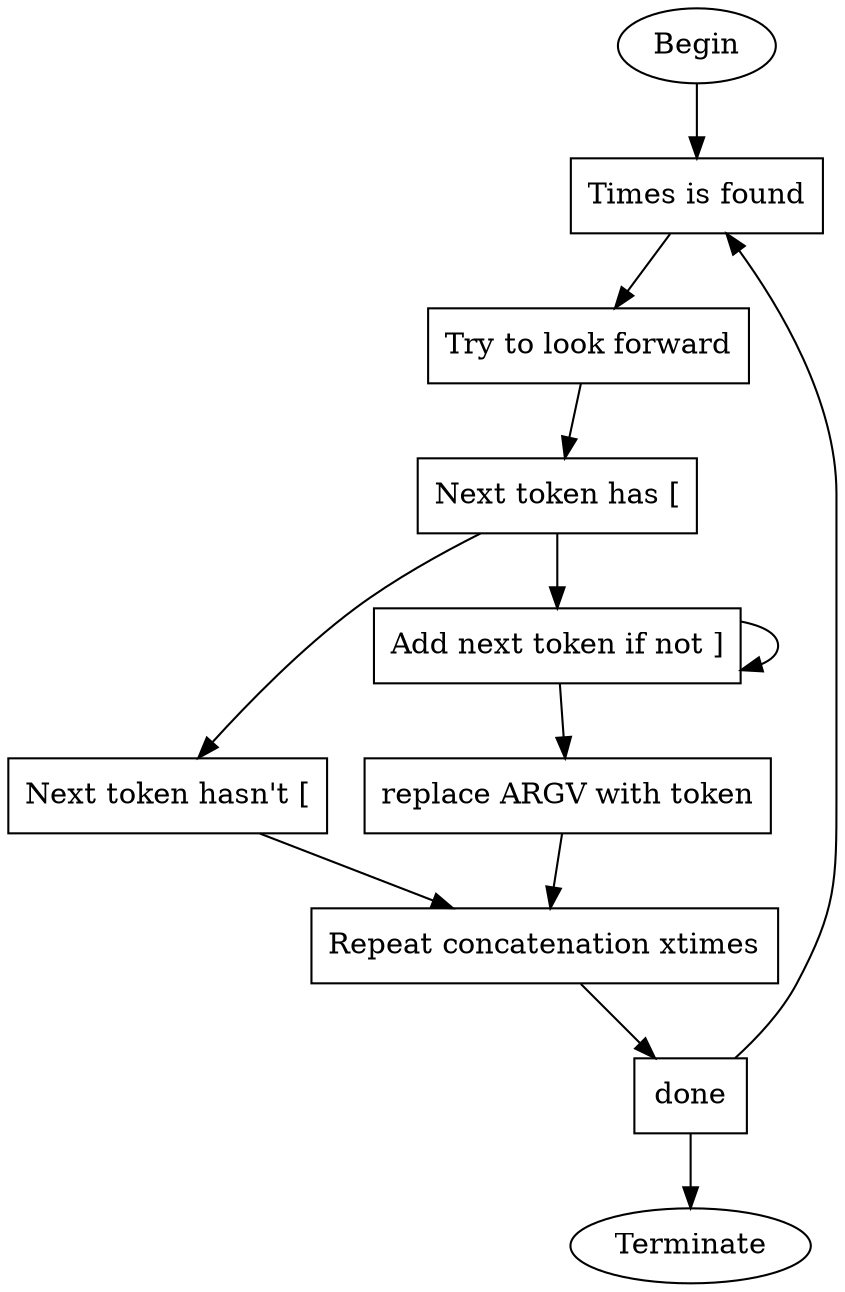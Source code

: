 digraph hierarchy {
	Begin
	1 [shape=rectangle label="Times is found"] 
	2 [shape=rectangle label="Try to look forward"] 
	3 [shape=rectangle label="Next token has ["] 
	4 [shape=rectangle label="Next token hasn't ["] 
	5 [shape=rectangle label="Repeat concatenation xtimes"] 
	6 [shape=rectangle label="done"]
	Terminate
	A [shape=rectangle label="Add next token if not ]"] 
	B [shape=rectangle label="replace ARGV with token"] 

	Begin->1
	1->2
	2->3
	3->4
	4->5
	5->6
	6->1
	6->Terminate
	3->A
	A->A
	A->B
	B->5
}
